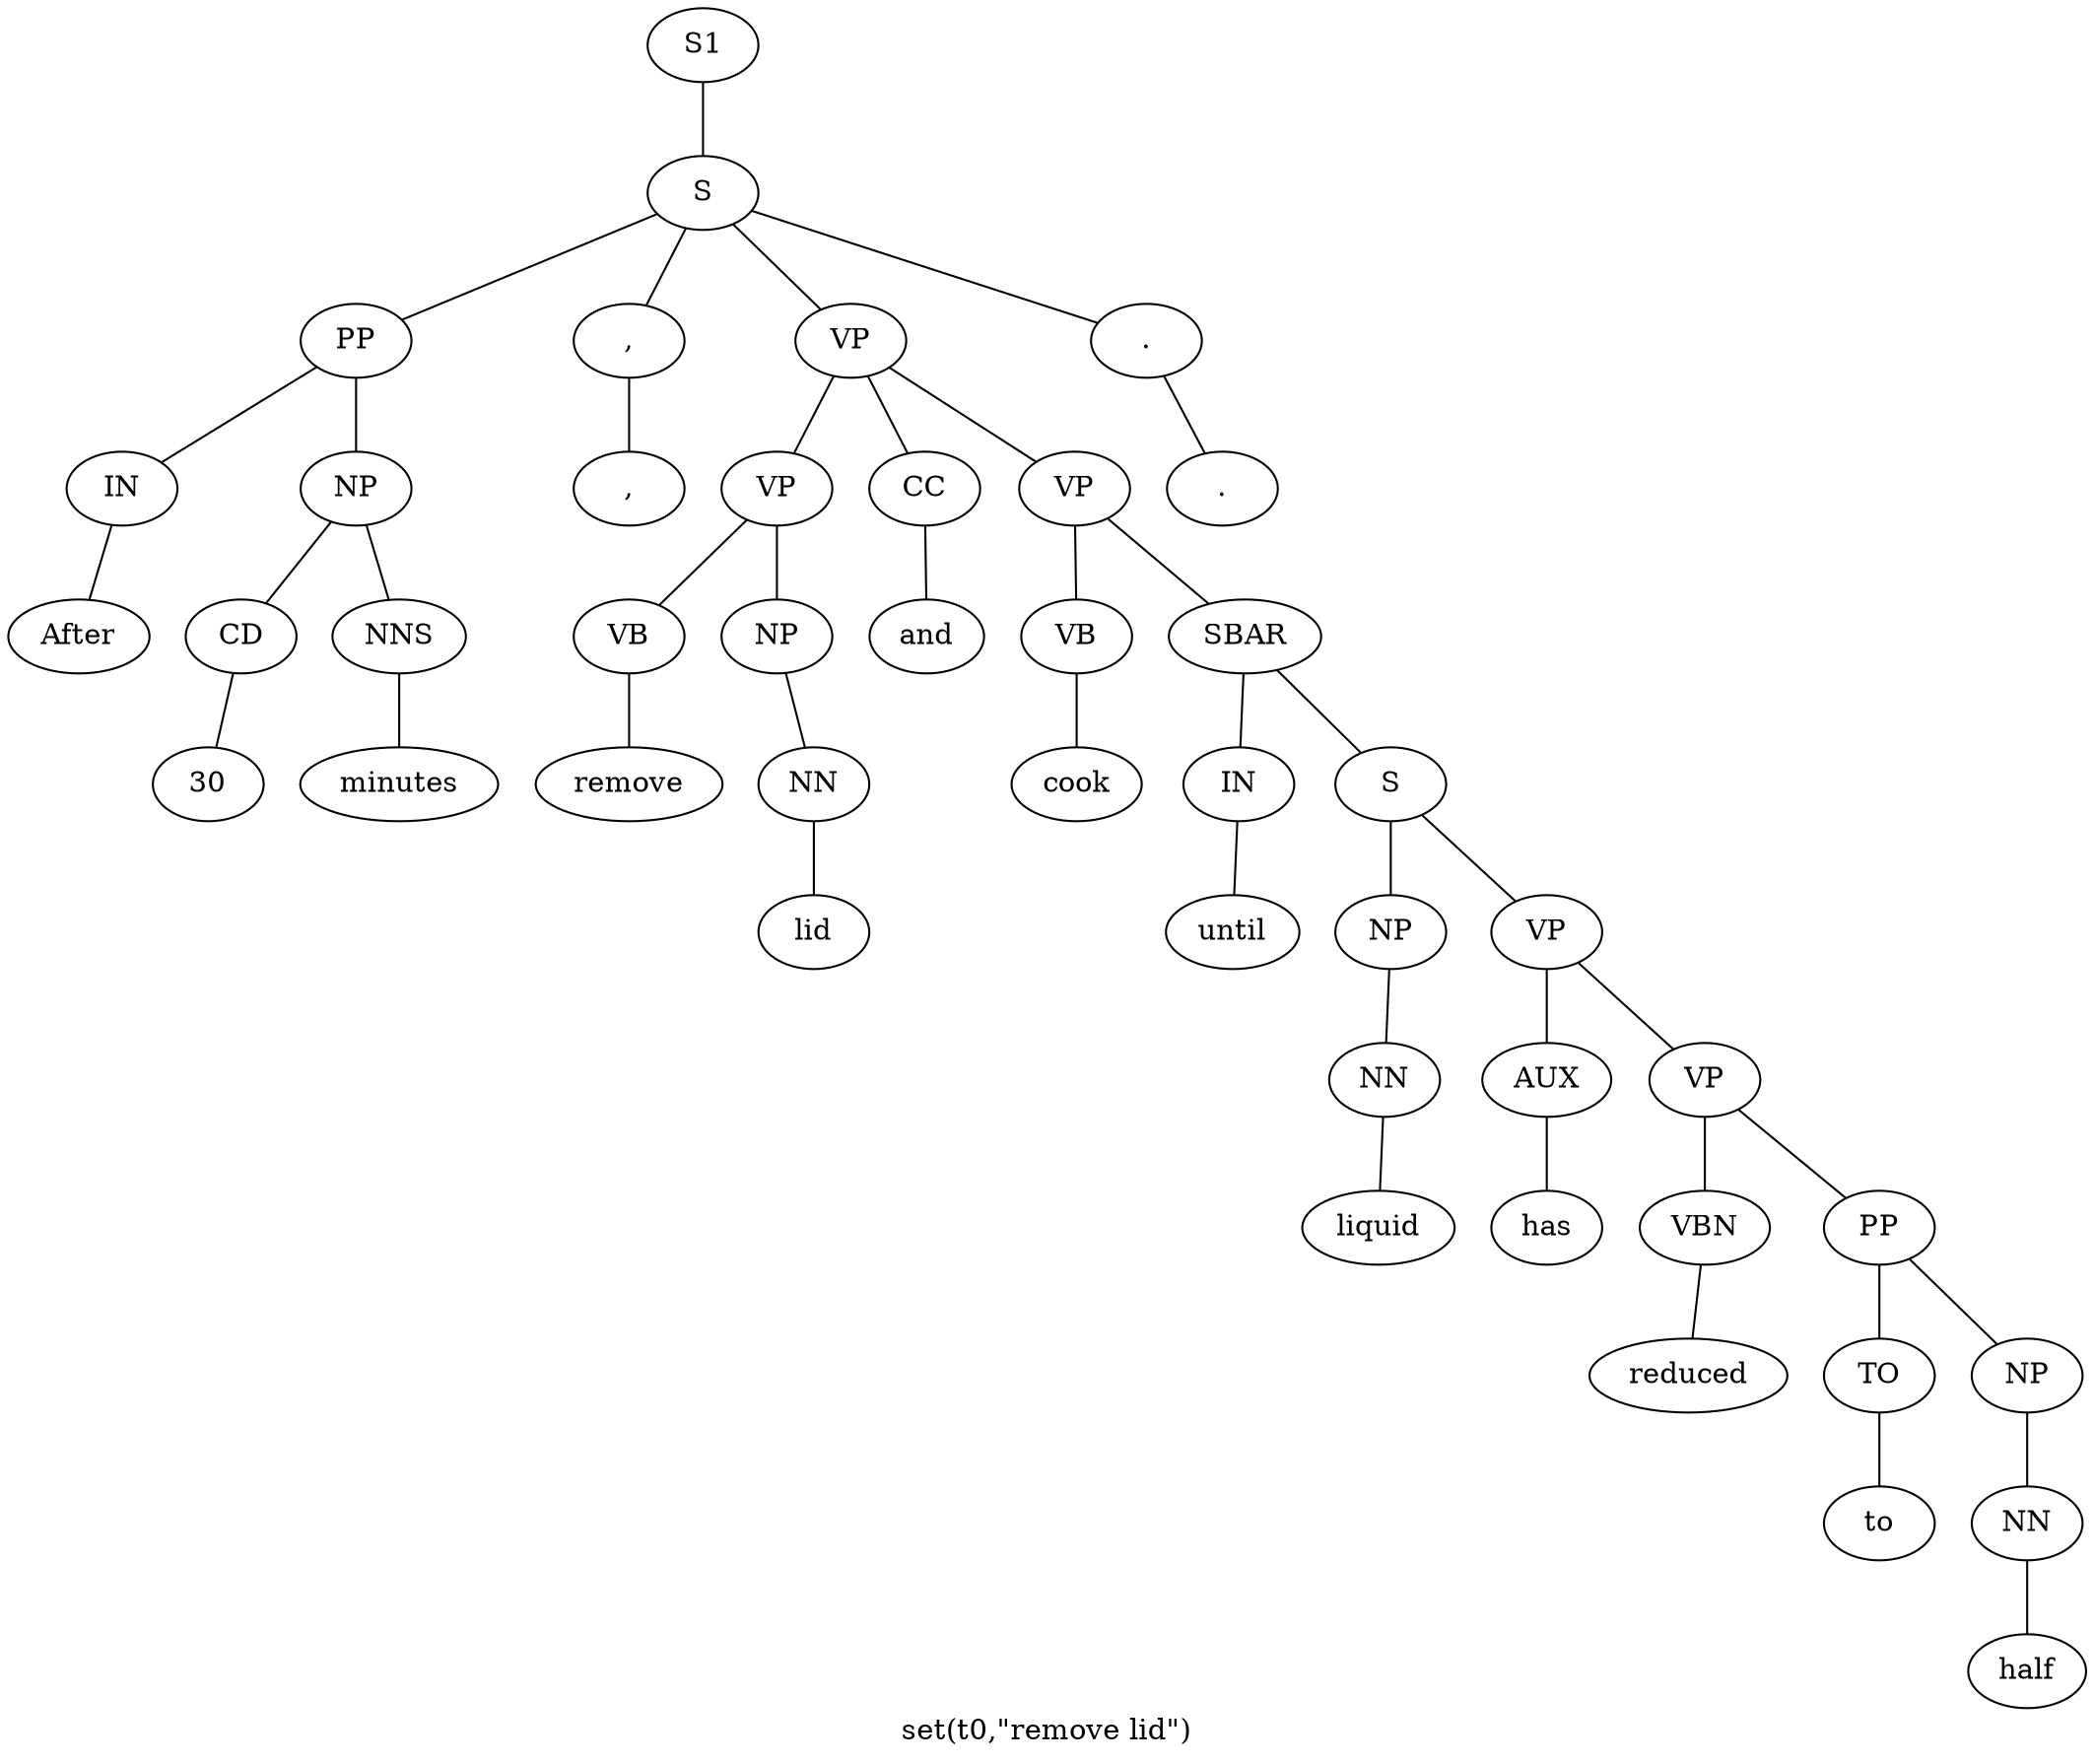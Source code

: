 graph SyntaxGraph {
	label = "set(t0,\"remove lid\")";
	Node0 [label="S1"];
	Node1 [label="S"];
	Node2 [label="PP"];
	Node3 [label="IN"];
	Node4 [label="After"];
	Node5 [label="NP"];
	Node6 [label="CD"];
	Node7 [label="30"];
	Node8 [label="NNS"];
	Node9 [label="minutes"];
	Node10 [label=","];
	Node11 [label=","];
	Node12 [label="VP"];
	Node13 [label="VP"];
	Node14 [label="VB"];
	Node15 [label="remove"];
	Node16 [label="NP"];
	Node17 [label="NN"];
	Node18 [label="lid"];
	Node19 [label="CC"];
	Node20 [label="and"];
	Node21 [label="VP"];
	Node22 [label="VB"];
	Node23 [label="cook"];
	Node24 [label="SBAR"];
	Node25 [label="IN"];
	Node26 [label="until"];
	Node27 [label="S"];
	Node28 [label="NP"];
	Node29 [label="NN"];
	Node30 [label="liquid"];
	Node31 [label="VP"];
	Node32 [label="AUX"];
	Node33 [label="has"];
	Node34 [label="VP"];
	Node35 [label="VBN"];
	Node36 [label="reduced"];
	Node37 [label="PP"];
	Node38 [label="TO"];
	Node39 [label="to"];
	Node40 [label="NP"];
	Node41 [label="NN"];
	Node42 [label="half"];
	Node43 [label="."];
	Node44 [label="."];

	Node0 -- Node1;
	Node1 -- Node2;
	Node1 -- Node10;
	Node1 -- Node12;
	Node1 -- Node43;
	Node2 -- Node3;
	Node2 -- Node5;
	Node3 -- Node4;
	Node5 -- Node6;
	Node5 -- Node8;
	Node6 -- Node7;
	Node8 -- Node9;
	Node10 -- Node11;
	Node12 -- Node13;
	Node12 -- Node19;
	Node12 -- Node21;
	Node13 -- Node14;
	Node13 -- Node16;
	Node14 -- Node15;
	Node16 -- Node17;
	Node17 -- Node18;
	Node19 -- Node20;
	Node21 -- Node22;
	Node21 -- Node24;
	Node22 -- Node23;
	Node24 -- Node25;
	Node24 -- Node27;
	Node25 -- Node26;
	Node27 -- Node28;
	Node27 -- Node31;
	Node28 -- Node29;
	Node29 -- Node30;
	Node31 -- Node32;
	Node31 -- Node34;
	Node32 -- Node33;
	Node34 -- Node35;
	Node34 -- Node37;
	Node35 -- Node36;
	Node37 -- Node38;
	Node37 -- Node40;
	Node38 -- Node39;
	Node40 -- Node41;
	Node41 -- Node42;
	Node43 -- Node44;
}